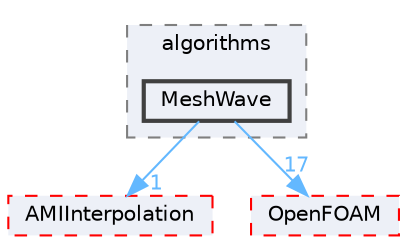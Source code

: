 digraph "src/meshTools/algorithms/MeshWave"
{
 // LATEX_PDF_SIZE
  bgcolor="transparent";
  edge [fontname=Helvetica,fontsize=10,labelfontname=Helvetica,labelfontsize=10];
  node [fontname=Helvetica,fontsize=10,shape=box,height=0.2,width=0.4];
  compound=true
  subgraph clusterdir_488f81ac1e9f391f7800e42bf7f5bacd {
    graph [ bgcolor="#edf0f7", pencolor="grey50", label="algorithms", fontname=Helvetica,fontsize=10 style="filled,dashed", URL="dir_488f81ac1e9f391f7800e42bf7f5bacd.html",tooltip=""]
  dir_972bc14348bee45aee3271cb8c41b1b7 [label="MeshWave", fillcolor="#edf0f7", color="grey25", style="filled,bold", URL="dir_972bc14348bee45aee3271cb8c41b1b7.html",tooltip=""];
  }
  dir_6b9532b4107849d088a6e7b91bdf643c [label="AMIInterpolation", fillcolor="#edf0f7", color="red", style="filled,dashed", URL="dir_6b9532b4107849d088a6e7b91bdf643c.html",tooltip=""];
  dir_c5473ff19b20e6ec4dfe5c310b3778a8 [label="OpenFOAM", fillcolor="#edf0f7", color="red", style="filled,dashed", URL="dir_c5473ff19b20e6ec4dfe5c310b3778a8.html",tooltip=""];
  dir_972bc14348bee45aee3271cb8c41b1b7->dir_6b9532b4107849d088a6e7b91bdf643c [headlabel="1", labeldistance=1.5 headhref="dir_002386_000101.html" href="dir_002386_000101.html" color="steelblue1" fontcolor="steelblue1"];
  dir_972bc14348bee45aee3271cb8c41b1b7->dir_c5473ff19b20e6ec4dfe5c310b3778a8 [headlabel="17", labeldistance=1.5 headhref="dir_002386_002695.html" href="dir_002386_002695.html" color="steelblue1" fontcolor="steelblue1"];
}
